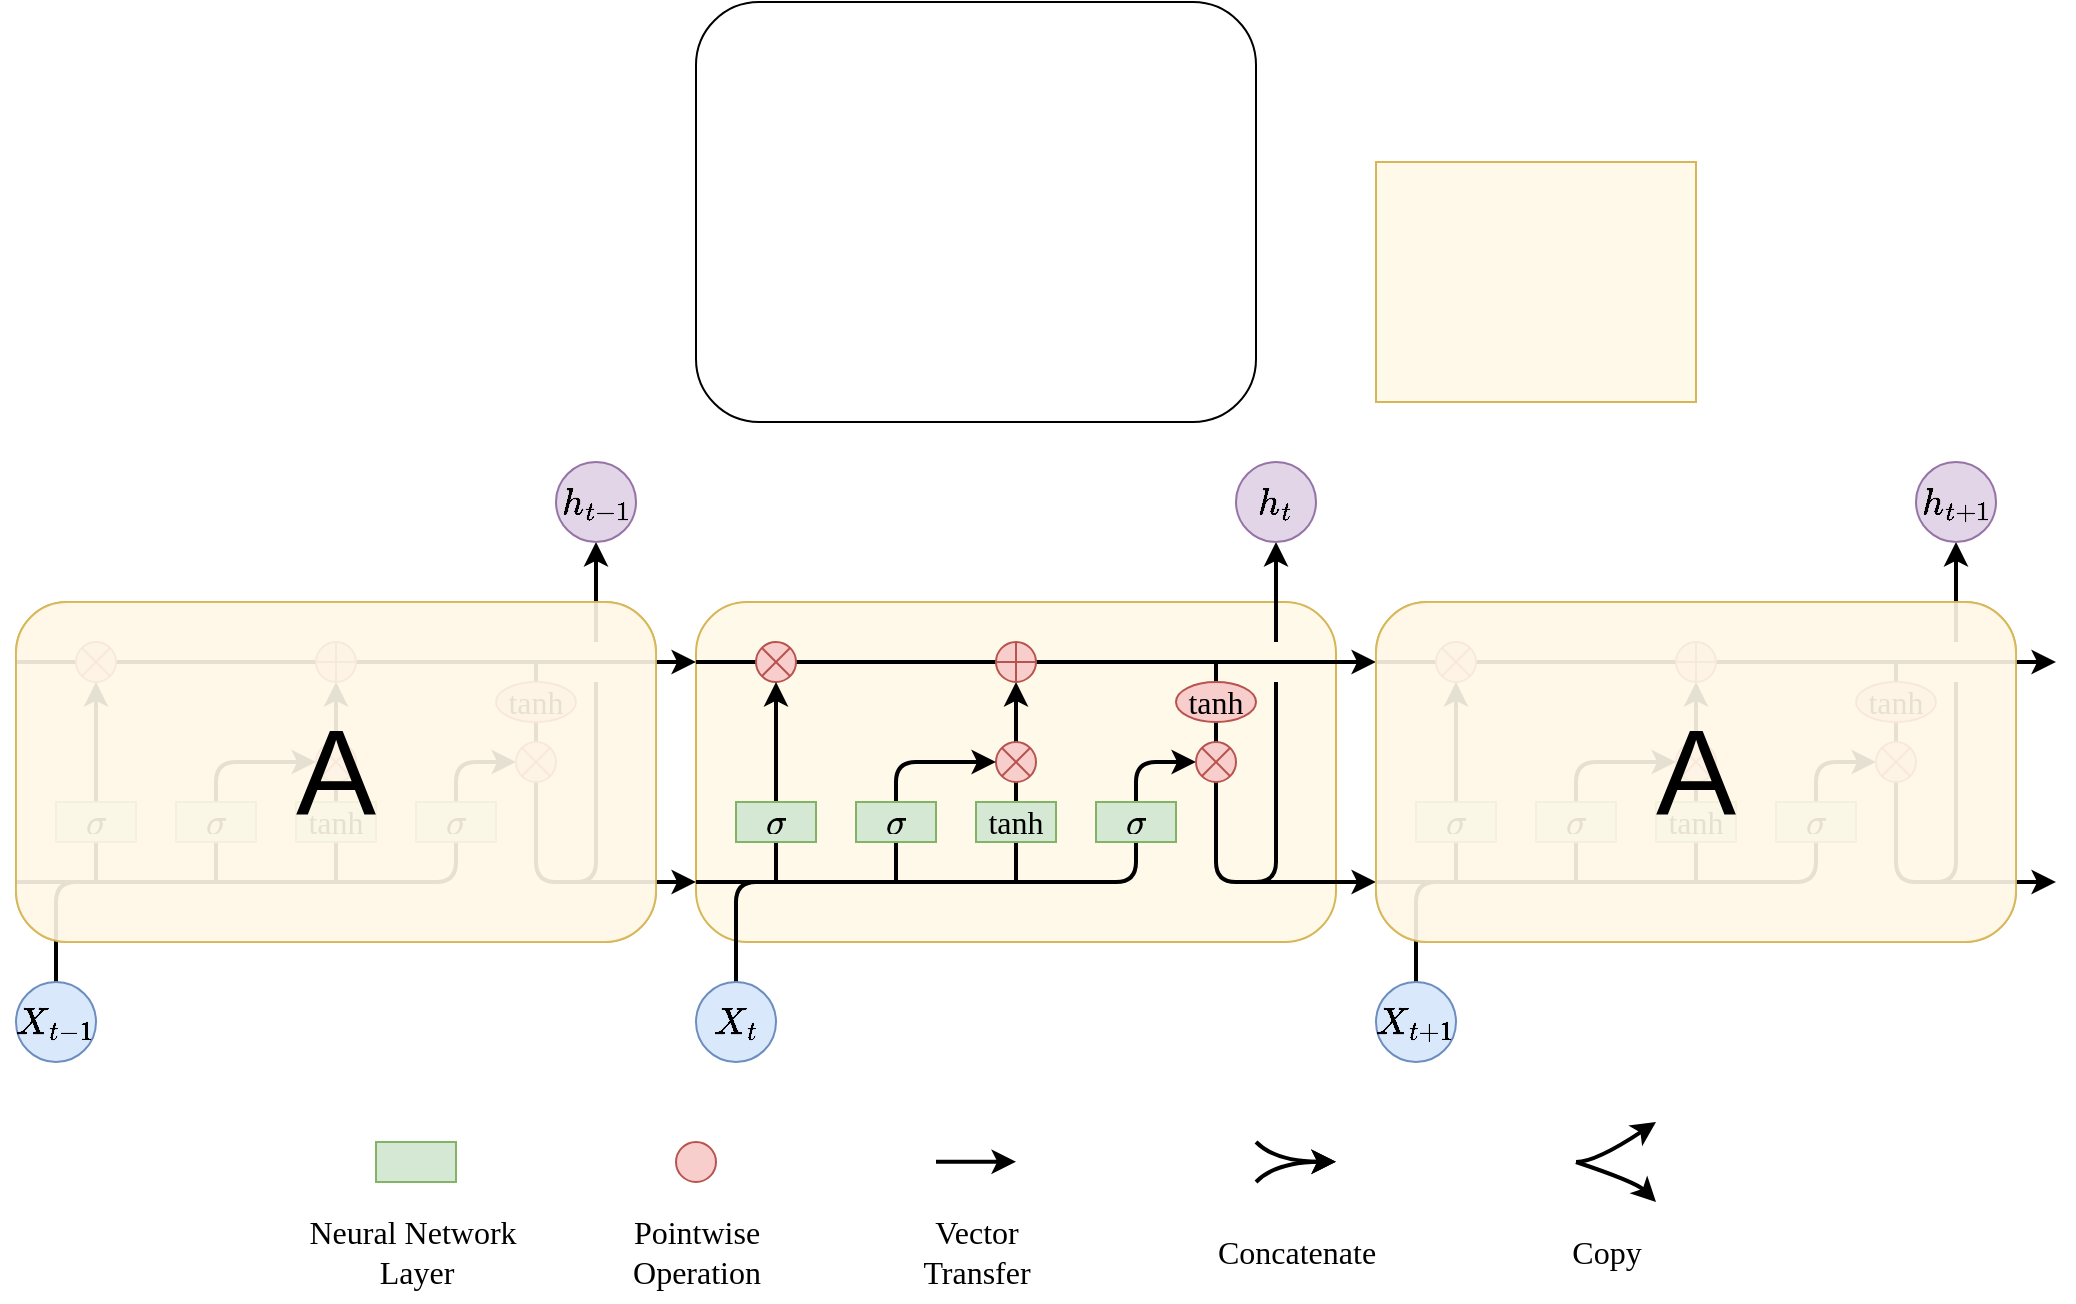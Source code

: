 <mxfile version="24.2.3" type="github">
  <diagram name="第 1 页" id="QMbdA5SYGmwlTq5hs8-E">
    <mxGraphModel dx="2463" dy="941" grid="1" gridSize="10" guides="1" tooltips="1" connect="1" arrows="1" fold="1" page="1" pageScale="1" pageWidth="827" pageHeight="1169" math="1" shadow="0">
      <root>
        <mxCell id="0" />
        <mxCell id="1" parent="0" />
        <mxCell id="X9QJsSfvr4_2fF3AOBGz-28" value="" style="rounded=1;whiteSpace=wrap;html=1;fillColor=#fff9e9;strokeColor=#d6b656;fontSize=16;" vertex="1" parent="1">
          <mxGeometry x="120" y="650" width="320" height="170" as="geometry" />
        </mxCell>
        <mxCell id="X9QJsSfvr4_2fF3AOBGz-12" value="" style="endArrow=classic;html=1;rounded=0;strokeWidth=2;fontSize=16;" edge="1" parent="1">
          <mxGeometry width="50" height="50" relative="1" as="geometry">
            <mxPoint x="280" y="790" as="sourcePoint" />
            <mxPoint x="280" y="690" as="targetPoint" />
          </mxGeometry>
        </mxCell>
        <mxCell id="X9QJsSfvr4_2fF3AOBGz-2" value="" style="endArrow=classic;html=1;rounded=0;strokeWidth=2;fontSize=16;" edge="1" parent="1">
          <mxGeometry width="50" height="50" relative="1" as="geometry">
            <mxPoint x="120" y="680" as="sourcePoint" />
            <mxPoint x="460" y="680" as="targetPoint" />
          </mxGeometry>
        </mxCell>
        <mxCell id="X9QJsSfvr4_2fF3AOBGz-1" value="" style="rounded=1;whiteSpace=wrap;html=1;" vertex="1" parent="1">
          <mxGeometry x="120" y="350" width="280" height="210" as="geometry" />
        </mxCell>
        <mxCell id="X9QJsSfvr4_2fF3AOBGz-4" value="" style="shape=sumEllipse;perimeter=ellipsePerimeter;whiteSpace=wrap;html=1;backgroundOutline=1;fillColor=#f8cecc;strokeColor=#b85450;fontSize=16;" vertex="1" parent="1">
          <mxGeometry x="150" y="670" width="20" height="20" as="geometry" />
        </mxCell>
        <mxCell id="X9QJsSfvr4_2fF3AOBGz-5" value="" style="shape=orEllipse;perimeter=ellipsePerimeter;whiteSpace=wrap;html=1;backgroundOutline=1;fillColor=#f8cecc;strokeColor=#b85450;fontSize=16;" vertex="1" parent="1">
          <mxGeometry x="270" y="670" width="20" height="20" as="geometry" />
        </mxCell>
        <mxCell id="X9QJsSfvr4_2fF3AOBGz-9" value="" style="endArrow=classic;html=1;rounded=1;strokeWidth=2;curved=0;entryX=0;entryY=0.5;entryDx=0;entryDy=0;fontSize=16;" edge="1" parent="1" target="X9QJsSfvr4_2fF3AOBGz-23">
          <mxGeometry width="50" height="50" relative="1" as="geometry">
            <mxPoint x="140" y="840" as="sourcePoint" />
            <mxPoint x="340" y="730" as="targetPoint" />
            <Array as="points">
              <mxPoint x="140" y="790" />
              <mxPoint x="340" y="790" />
              <mxPoint x="340" y="730" />
            </Array>
          </mxGeometry>
        </mxCell>
        <mxCell id="X9QJsSfvr4_2fF3AOBGz-10" value="" style="endArrow=classic;html=1;rounded=0;strokeWidth=2;fontSize=16;" edge="1" parent="1">
          <mxGeometry width="50" height="50" relative="1" as="geometry">
            <mxPoint x="160" y="790" as="sourcePoint" />
            <mxPoint x="160" y="690" as="targetPoint" />
          </mxGeometry>
        </mxCell>
        <mxCell id="X9QJsSfvr4_2fF3AOBGz-11" value="&lt;svg style=&quot;vertical-align: -0.025ex; font-size: 16px;&quot; xmlns:xlink=&quot;http://www.w3.org/1999/xlink&quot; viewBox=&quot;0 -431 571 442&quot; role=&quot;img&quot; height=&quot;1ex&quot; width=&quot;1.292ex&quot; xmlns=&quot;http://www.w3.org/2000/svg&quot;&gt;&lt;defs style=&quot;font-size: 16px;&quot;&gt;&lt;path style=&quot;font-size: 16px;&quot; d=&quot;M184 -11Q116 -11 74 34T31 147Q31 247 104 333T274 430Q275 431 414 431H552Q553 430 555 429T559 427T562 425T565 422T567 420T569 416T570 412T571 407T572 401Q572 357 507 357Q500 357 490 357T476 358H416L421 348Q439 310 439 263Q439 153 359 71T184 -11ZM361 278Q361 358 276 358Q152 358 115 184Q114 180 114 178Q106 141 106 117Q106 67 131 47T188 26Q242 26 287 73Q316 103 334 153T356 233T361 278Z&quot; id=&quot;MJX-1-TEX-I-1D70E&quot;&gt;&lt;/path&gt;&lt;/defs&gt;&lt;g style=&quot;font-size: 16px;&quot; transform=&quot;scale(1,-1)&quot; stroke-width=&quot;0&quot; fill=&quot;currentColor&quot; stroke=&quot;currentColor&quot;&gt;&lt;g style=&quot;font-size: 16px;&quot; data-mml-node=&quot;math&quot;&gt;&lt;g style=&quot;font-size: 16px;&quot; data-mml-node=&quot;mi&quot;&gt;&lt;use style=&quot;font-size: 16px;&quot; xlink:href=&quot;#MJX-1-TEX-I-1D70E&quot; data-c=&quot;1D70E&quot;&gt;&lt;/use&gt;&lt;/g&gt;&lt;/g&gt;&lt;/g&gt;&lt;/svg&gt;" style="rounded=0;whiteSpace=wrap;html=1;fillColor=#d5e8d4;strokeColor=#82b366;fontSize=16;" vertex="1" parent="1">
          <mxGeometry x="140" y="750" width="40" height="20" as="geometry" />
        </mxCell>
        <mxCell id="X9QJsSfvr4_2fF3AOBGz-14" value="&lt;font style=&quot;font-size: 16px;&quot; face=&quot;Times New Roman&quot;&gt;tanh&lt;/font&gt;" style="rounded=0;whiteSpace=wrap;html=1;fillColor=#d5e8d4;strokeColor=#82b366;fontSize=16;" vertex="1" parent="1">
          <mxGeometry x="260" y="750" width="40" height="20" as="geometry" />
        </mxCell>
        <mxCell id="X9QJsSfvr4_2fF3AOBGz-17" value="" style="shape=sumEllipse;perimeter=ellipsePerimeter;whiteSpace=wrap;html=1;backgroundOutline=1;fillColor=#f8cecc;strokeColor=#b85450;fontSize=16;" vertex="1" parent="1">
          <mxGeometry x="270" y="720" width="20" height="20" as="geometry" />
        </mxCell>
        <mxCell id="X9QJsSfvr4_2fF3AOBGz-19" value="" style="endArrow=classic;html=1;rounded=1;strokeWidth=2;entryX=0;entryY=0.5;entryDx=0;entryDy=0;curved=0;fontSize=16;" edge="1" parent="1" target="X9QJsSfvr4_2fF3AOBGz-17">
          <mxGeometry width="50" height="50" relative="1" as="geometry">
            <mxPoint x="220" y="790" as="sourcePoint" />
            <mxPoint x="220" y="690" as="targetPoint" />
            <Array as="points">
              <mxPoint x="220" y="730" />
            </Array>
          </mxGeometry>
        </mxCell>
        <mxCell id="X9QJsSfvr4_2fF3AOBGz-20" value="&lt;svg style=&quot;vertical-align: -0.025ex; font-size: 16px;&quot; xmlns:xlink=&quot;http://www.w3.org/1999/xlink&quot; viewBox=&quot;0 -431 571 442&quot; role=&quot;img&quot; height=&quot;1ex&quot; width=&quot;1.292ex&quot; xmlns=&quot;http://www.w3.org/2000/svg&quot;&gt;&lt;defs style=&quot;font-size: 16px;&quot;&gt;&lt;path style=&quot;font-size: 16px;&quot; d=&quot;M184 -11Q116 -11 74 34T31 147Q31 247 104 333T274 430Q275 431 414 431H552Q553 430 555 429T559 427T562 425T565 422T567 420T569 416T570 412T571 407T572 401Q572 357 507 357Q500 357 490 357T476 358H416L421 348Q439 310 439 263Q439 153 359 71T184 -11ZM361 278Q361 358 276 358Q152 358 115 184Q114 180 114 178Q106 141 106 117Q106 67 131 47T188 26Q242 26 287 73Q316 103 334 153T356 233T361 278Z&quot; id=&quot;MJX-1-TEX-I-1D70E&quot;&gt;&lt;/path&gt;&lt;/defs&gt;&lt;g style=&quot;font-size: 16px;&quot; transform=&quot;scale(1,-1)&quot; stroke-width=&quot;0&quot; fill=&quot;currentColor&quot; stroke=&quot;currentColor&quot;&gt;&lt;g style=&quot;font-size: 16px;&quot; data-mml-node=&quot;math&quot;&gt;&lt;g style=&quot;font-size: 16px;&quot; data-mml-node=&quot;mi&quot;&gt;&lt;use style=&quot;font-size: 16px;&quot; xlink:href=&quot;#MJX-1-TEX-I-1D70E&quot; data-c=&quot;1D70E&quot;&gt;&lt;/use&gt;&lt;/g&gt;&lt;/g&gt;&lt;/g&gt;&lt;/svg&gt;" style="rounded=0;whiteSpace=wrap;html=1;fillColor=#d5e8d4;strokeColor=#82b366;fontSize=16;" vertex="1" parent="1">
          <mxGeometry x="200" y="750" width="40" height="20" as="geometry" />
        </mxCell>
        <mxCell id="X9QJsSfvr4_2fF3AOBGz-21" value="" style="endArrow=classic;html=1;rounded=1;curved=0;strokeWidth=2;fontSize=16;" edge="1" parent="1">
          <mxGeometry width="50" height="50" relative="1" as="geometry">
            <mxPoint x="380" y="680" as="sourcePoint" />
            <mxPoint x="460" y="790" as="targetPoint" />
            <Array as="points">
              <mxPoint x="380" y="790" />
            </Array>
          </mxGeometry>
        </mxCell>
        <mxCell id="X9QJsSfvr4_2fF3AOBGz-22" value="&lt;font style=&quot;font-size: 16px;&quot; face=&quot;Times New Roman&quot;&gt;tanh&lt;/font&gt;" style="ellipse;whiteSpace=wrap;html=1;fillColor=#f8cecc;strokeColor=#b85450;fontSize=16;" vertex="1" parent="1">
          <mxGeometry x="360" y="690" width="40" height="20" as="geometry" />
        </mxCell>
        <mxCell id="X9QJsSfvr4_2fF3AOBGz-23" value="" style="shape=sumEllipse;perimeter=ellipsePerimeter;whiteSpace=wrap;html=1;backgroundOutline=1;fillColor=#f8cecc;strokeColor=#b85450;fontSize=16;" vertex="1" parent="1">
          <mxGeometry x="370" y="720" width="20" height="20" as="geometry" />
        </mxCell>
        <mxCell id="X9QJsSfvr4_2fF3AOBGz-24" value="&lt;svg style=&quot;vertical-align: -0.025ex; font-size: 16px;&quot; xmlns:xlink=&quot;http://www.w3.org/1999/xlink&quot; viewBox=&quot;0 -431 571 442&quot; role=&quot;img&quot; height=&quot;1ex&quot; width=&quot;1.292ex&quot; xmlns=&quot;http://www.w3.org/2000/svg&quot;&gt;&lt;defs style=&quot;font-size: 16px;&quot;&gt;&lt;path style=&quot;font-size: 16px;&quot; d=&quot;M184 -11Q116 -11 74 34T31 147Q31 247 104 333T274 430Q275 431 414 431H552Q553 430 555 429T559 427T562 425T565 422T567 420T569 416T570 412T571 407T572 401Q572 357 507 357Q500 357 490 357T476 358H416L421 348Q439 310 439 263Q439 153 359 71T184 -11ZM361 278Q361 358 276 358Q152 358 115 184Q114 180 114 178Q106 141 106 117Q106 67 131 47T188 26Q242 26 287 73Q316 103 334 153T356 233T361 278Z&quot; id=&quot;MJX-1-TEX-I-1D70E&quot;&gt;&lt;/path&gt;&lt;/defs&gt;&lt;g style=&quot;font-size: 16px;&quot; transform=&quot;scale(1,-1)&quot; stroke-width=&quot;0&quot; fill=&quot;currentColor&quot; stroke=&quot;currentColor&quot;&gt;&lt;g style=&quot;font-size: 16px;&quot; data-mml-node=&quot;math&quot;&gt;&lt;g style=&quot;font-size: 16px;&quot; data-mml-node=&quot;mi&quot;&gt;&lt;use style=&quot;font-size: 16px;&quot; xlink:href=&quot;#MJX-1-TEX-I-1D70E&quot; data-c=&quot;1D70E&quot;&gt;&lt;/use&gt;&lt;/g&gt;&lt;/g&gt;&lt;/g&gt;&lt;/svg&gt;" style="rounded=0;whiteSpace=wrap;html=1;fillColor=#d5e8d4;strokeColor=#82b366;fontSize=16;" vertex="1" parent="1">
          <mxGeometry x="320" y="750" width="40" height="20" as="geometry" />
        </mxCell>
        <mxCell id="X9QJsSfvr4_2fF3AOBGz-25" value="" style="endArrow=none;html=1;rounded=0;strokeWidth=2;fontSize=16;" edge="1" parent="1">
          <mxGeometry width="50" height="50" relative="1" as="geometry">
            <mxPoint x="120" y="790" as="sourcePoint" />
            <mxPoint x="160" y="790" as="targetPoint" />
          </mxGeometry>
        </mxCell>
        <mxCell id="X9QJsSfvr4_2fF3AOBGz-26" value="" style="endArrow=none;html=1;rounded=1;curved=0;strokeWidth=2;fontSize=16;" edge="1" parent="1">
          <mxGeometry width="50" height="50" relative="1" as="geometry">
            <mxPoint x="390" y="790" as="sourcePoint" />
            <mxPoint x="410" y="690" as="targetPoint" />
            <Array as="points">
              <mxPoint x="410" y="790" />
            </Array>
          </mxGeometry>
        </mxCell>
        <mxCell id="X9QJsSfvr4_2fF3AOBGz-27" value="" style="endArrow=classic;html=1;rounded=0;strokeWidth=2;fontSize=16;" edge="1" parent="1">
          <mxGeometry width="50" height="50" relative="1" as="geometry">
            <mxPoint x="410" y="670" as="sourcePoint" />
            <mxPoint x="410" y="620" as="targetPoint" />
          </mxGeometry>
        </mxCell>
        <mxCell id="X9QJsSfvr4_2fF3AOBGz-29" value="" style="rounded=0;whiteSpace=wrap;html=1;fillColor=#fff9e9;strokeColor=#d6b656;" vertex="1" parent="1">
          <mxGeometry x="460" y="430" width="160" height="120" as="geometry" />
        </mxCell>
        <mxCell id="X9QJsSfvr4_2fF3AOBGz-30" value="\( X_t \)" style="ellipse;whiteSpace=wrap;html=1;aspect=fixed;fillColor=#dae8fc;strokeColor=#6c8ebf;fontSize=16;" vertex="1" parent="1">
          <mxGeometry x="120" y="840" width="40" height="40" as="geometry" />
        </mxCell>
        <mxCell id="X9QJsSfvr4_2fF3AOBGz-31" value="\( h_t \)" style="ellipse;whiteSpace=wrap;html=1;aspect=fixed;fillColor=#e1d5e7;strokeColor=#9673a6;fontSize=16;" vertex="1" parent="1">
          <mxGeometry x="390" y="580" width="40" height="40" as="geometry" />
        </mxCell>
        <mxCell id="X9QJsSfvr4_2fF3AOBGz-32" value="" style="rounded=1;whiteSpace=wrap;html=1;fillColor=#fff9e9;strokeColor=#d6b656;fontSize=16;" vertex="1" parent="1">
          <mxGeometry x="460" y="650" width="320" height="170" as="geometry" />
        </mxCell>
        <mxCell id="X9QJsSfvr4_2fF3AOBGz-33" value="" style="endArrow=classic;html=1;rounded=0;strokeWidth=2;fontSize=16;" edge="1" parent="1">
          <mxGeometry width="50" height="50" relative="1" as="geometry">
            <mxPoint x="620" y="790" as="sourcePoint" />
            <mxPoint x="620" y="690" as="targetPoint" />
          </mxGeometry>
        </mxCell>
        <mxCell id="X9QJsSfvr4_2fF3AOBGz-34" value="" style="endArrow=classic;html=1;rounded=0;strokeWidth=2;fontSize=16;" edge="1" parent="1">
          <mxGeometry width="50" height="50" relative="1" as="geometry">
            <mxPoint x="460" y="680" as="sourcePoint" />
            <mxPoint x="800" y="680" as="targetPoint" />
          </mxGeometry>
        </mxCell>
        <mxCell id="X9QJsSfvr4_2fF3AOBGz-35" value="" style="shape=sumEllipse;perimeter=ellipsePerimeter;whiteSpace=wrap;html=1;backgroundOutline=1;fillColor=#f8cecc;strokeColor=#b85450;fontSize=16;" vertex="1" parent="1">
          <mxGeometry x="490" y="670" width="20" height="20" as="geometry" />
        </mxCell>
        <mxCell id="X9QJsSfvr4_2fF3AOBGz-36" value="" style="shape=orEllipse;perimeter=ellipsePerimeter;whiteSpace=wrap;html=1;backgroundOutline=1;fillColor=#f8cecc;strokeColor=#b85450;fontSize=16;" vertex="1" parent="1">
          <mxGeometry x="610" y="670" width="20" height="20" as="geometry" />
        </mxCell>
        <mxCell id="X9QJsSfvr4_2fF3AOBGz-37" value="" style="endArrow=classic;html=1;rounded=1;strokeWidth=2;curved=0;entryX=0;entryY=0.5;entryDx=0;entryDy=0;fontSize=16;" edge="1" parent="1" target="X9QJsSfvr4_2fF3AOBGz-46">
          <mxGeometry width="50" height="50" relative="1" as="geometry">
            <mxPoint x="480" y="840" as="sourcePoint" />
            <mxPoint x="680" y="730" as="targetPoint" />
            <Array as="points">
              <mxPoint x="480" y="790" />
              <mxPoint x="680" y="790" />
              <mxPoint x="680" y="730" />
            </Array>
          </mxGeometry>
        </mxCell>
        <mxCell id="X9QJsSfvr4_2fF3AOBGz-38" value="" style="endArrow=classic;html=1;rounded=0;strokeWidth=2;fontSize=16;" edge="1" parent="1">
          <mxGeometry width="50" height="50" relative="1" as="geometry">
            <mxPoint x="500" y="790" as="sourcePoint" />
            <mxPoint x="500" y="690" as="targetPoint" />
          </mxGeometry>
        </mxCell>
        <mxCell id="X9QJsSfvr4_2fF3AOBGz-39" value="&lt;svg style=&quot;vertical-align: -0.025ex; font-size: 16px;&quot; xmlns:xlink=&quot;http://www.w3.org/1999/xlink&quot; viewBox=&quot;0 -431 571 442&quot; role=&quot;img&quot; height=&quot;1ex&quot; width=&quot;1.292ex&quot; xmlns=&quot;http://www.w3.org/2000/svg&quot;&gt;&lt;defs style=&quot;font-size: 16px;&quot;&gt;&lt;path style=&quot;font-size: 16px;&quot; d=&quot;M184 -11Q116 -11 74 34T31 147Q31 247 104 333T274 430Q275 431 414 431H552Q553 430 555 429T559 427T562 425T565 422T567 420T569 416T570 412T571 407T572 401Q572 357 507 357Q500 357 490 357T476 358H416L421 348Q439 310 439 263Q439 153 359 71T184 -11ZM361 278Q361 358 276 358Q152 358 115 184Q114 180 114 178Q106 141 106 117Q106 67 131 47T188 26Q242 26 287 73Q316 103 334 153T356 233T361 278Z&quot; id=&quot;MJX-1-TEX-I-1D70E&quot;&gt;&lt;/path&gt;&lt;/defs&gt;&lt;g style=&quot;font-size: 16px;&quot; transform=&quot;scale(1,-1)&quot; stroke-width=&quot;0&quot; fill=&quot;currentColor&quot; stroke=&quot;currentColor&quot;&gt;&lt;g style=&quot;font-size: 16px;&quot; data-mml-node=&quot;math&quot;&gt;&lt;g style=&quot;font-size: 16px;&quot; data-mml-node=&quot;mi&quot;&gt;&lt;use style=&quot;font-size: 16px;&quot; xlink:href=&quot;#MJX-1-TEX-I-1D70E&quot; data-c=&quot;1D70E&quot;&gt;&lt;/use&gt;&lt;/g&gt;&lt;/g&gt;&lt;/g&gt;&lt;/svg&gt;" style="rounded=0;whiteSpace=wrap;html=1;fillColor=#d5e8d4;strokeColor=#82b366;fontSize=16;" vertex="1" parent="1">
          <mxGeometry x="480" y="750" width="40" height="20" as="geometry" />
        </mxCell>
        <mxCell id="X9QJsSfvr4_2fF3AOBGz-40" value="&lt;font style=&quot;font-size: 16px;&quot; face=&quot;Times New Roman&quot;&gt;tanh&lt;/font&gt;" style="rounded=0;whiteSpace=wrap;html=1;fillColor=#d5e8d4;strokeColor=#82b366;fontSize=16;" vertex="1" parent="1">
          <mxGeometry x="600" y="750" width="40" height="20" as="geometry" />
        </mxCell>
        <mxCell id="X9QJsSfvr4_2fF3AOBGz-41" value="" style="shape=sumEllipse;perimeter=ellipsePerimeter;whiteSpace=wrap;html=1;backgroundOutline=1;fillColor=#f8cecc;strokeColor=#b85450;fontSize=16;" vertex="1" parent="1">
          <mxGeometry x="610" y="720" width="20" height="20" as="geometry" />
        </mxCell>
        <mxCell id="X9QJsSfvr4_2fF3AOBGz-42" value="" style="endArrow=classic;html=1;rounded=1;strokeWidth=2;entryX=0;entryY=0.5;entryDx=0;entryDy=0;curved=0;fontSize=16;" edge="1" parent="1" target="X9QJsSfvr4_2fF3AOBGz-41">
          <mxGeometry width="50" height="50" relative="1" as="geometry">
            <mxPoint x="560" y="790" as="sourcePoint" />
            <mxPoint x="560" y="690" as="targetPoint" />
            <Array as="points">
              <mxPoint x="560" y="730" />
            </Array>
          </mxGeometry>
        </mxCell>
        <mxCell id="X9QJsSfvr4_2fF3AOBGz-43" value="&lt;svg style=&quot;vertical-align: -0.025ex; font-size: 16px;&quot; xmlns:xlink=&quot;http://www.w3.org/1999/xlink&quot; viewBox=&quot;0 -431 571 442&quot; role=&quot;img&quot; height=&quot;1ex&quot; width=&quot;1.292ex&quot; xmlns=&quot;http://www.w3.org/2000/svg&quot;&gt;&lt;defs style=&quot;font-size: 16px;&quot;&gt;&lt;path style=&quot;font-size: 16px;&quot; d=&quot;M184 -11Q116 -11 74 34T31 147Q31 247 104 333T274 430Q275 431 414 431H552Q553 430 555 429T559 427T562 425T565 422T567 420T569 416T570 412T571 407T572 401Q572 357 507 357Q500 357 490 357T476 358H416L421 348Q439 310 439 263Q439 153 359 71T184 -11ZM361 278Q361 358 276 358Q152 358 115 184Q114 180 114 178Q106 141 106 117Q106 67 131 47T188 26Q242 26 287 73Q316 103 334 153T356 233T361 278Z&quot; id=&quot;MJX-1-TEX-I-1D70E&quot;&gt;&lt;/path&gt;&lt;/defs&gt;&lt;g style=&quot;font-size: 16px;&quot; transform=&quot;scale(1,-1)&quot; stroke-width=&quot;0&quot; fill=&quot;currentColor&quot; stroke=&quot;currentColor&quot;&gt;&lt;g style=&quot;font-size: 16px;&quot; data-mml-node=&quot;math&quot;&gt;&lt;g style=&quot;font-size: 16px;&quot; data-mml-node=&quot;mi&quot;&gt;&lt;use style=&quot;font-size: 16px;&quot; xlink:href=&quot;#MJX-1-TEX-I-1D70E&quot; data-c=&quot;1D70E&quot;&gt;&lt;/use&gt;&lt;/g&gt;&lt;/g&gt;&lt;/g&gt;&lt;/svg&gt;" style="rounded=0;whiteSpace=wrap;html=1;fillColor=#d5e8d4;strokeColor=#82b366;fontSize=16;" vertex="1" parent="1">
          <mxGeometry x="540" y="750" width="40" height="20" as="geometry" />
        </mxCell>
        <mxCell id="X9QJsSfvr4_2fF3AOBGz-44" value="" style="endArrow=classic;html=1;rounded=1;curved=0;strokeWidth=2;fontSize=16;" edge="1" parent="1">
          <mxGeometry width="50" height="50" relative="1" as="geometry">
            <mxPoint x="720" y="680" as="sourcePoint" />
            <mxPoint x="800" y="790" as="targetPoint" />
            <Array as="points">
              <mxPoint x="720" y="790" />
            </Array>
          </mxGeometry>
        </mxCell>
        <mxCell id="X9QJsSfvr4_2fF3AOBGz-45" value="&lt;font style=&quot;font-size: 16px;&quot; face=&quot;Times New Roman&quot;&gt;tanh&lt;/font&gt;" style="ellipse;whiteSpace=wrap;html=1;fillColor=#f8cecc;strokeColor=#b85450;fontSize=16;" vertex="1" parent="1">
          <mxGeometry x="700" y="690" width="40" height="20" as="geometry" />
        </mxCell>
        <mxCell id="X9QJsSfvr4_2fF3AOBGz-46" value="" style="shape=sumEllipse;perimeter=ellipsePerimeter;whiteSpace=wrap;html=1;backgroundOutline=1;fillColor=#f8cecc;strokeColor=#b85450;fontSize=16;" vertex="1" parent="1">
          <mxGeometry x="710" y="720" width="20" height="20" as="geometry" />
        </mxCell>
        <mxCell id="X9QJsSfvr4_2fF3AOBGz-47" value="&lt;svg style=&quot;vertical-align: -0.025ex; font-size: 16px;&quot; xmlns:xlink=&quot;http://www.w3.org/1999/xlink&quot; viewBox=&quot;0 -431 571 442&quot; role=&quot;img&quot; height=&quot;1ex&quot; width=&quot;1.292ex&quot; xmlns=&quot;http://www.w3.org/2000/svg&quot;&gt;&lt;defs style=&quot;font-size: 16px;&quot;&gt;&lt;path style=&quot;font-size: 16px;&quot; d=&quot;M184 -11Q116 -11 74 34T31 147Q31 247 104 333T274 430Q275 431 414 431H552Q553 430 555 429T559 427T562 425T565 422T567 420T569 416T570 412T571 407T572 401Q572 357 507 357Q500 357 490 357T476 358H416L421 348Q439 310 439 263Q439 153 359 71T184 -11ZM361 278Q361 358 276 358Q152 358 115 184Q114 180 114 178Q106 141 106 117Q106 67 131 47T188 26Q242 26 287 73Q316 103 334 153T356 233T361 278Z&quot; id=&quot;MJX-1-TEX-I-1D70E&quot;&gt;&lt;/path&gt;&lt;/defs&gt;&lt;g style=&quot;font-size: 16px;&quot; transform=&quot;scale(1,-1)&quot; stroke-width=&quot;0&quot; fill=&quot;currentColor&quot; stroke=&quot;currentColor&quot;&gt;&lt;g style=&quot;font-size: 16px;&quot; data-mml-node=&quot;math&quot;&gt;&lt;g style=&quot;font-size: 16px;&quot; data-mml-node=&quot;mi&quot;&gt;&lt;use style=&quot;font-size: 16px;&quot; xlink:href=&quot;#MJX-1-TEX-I-1D70E&quot; data-c=&quot;1D70E&quot;&gt;&lt;/use&gt;&lt;/g&gt;&lt;/g&gt;&lt;/g&gt;&lt;/svg&gt;" style="rounded=0;whiteSpace=wrap;html=1;fillColor=#d5e8d4;strokeColor=#82b366;fontSize=16;" vertex="1" parent="1">
          <mxGeometry x="660" y="750" width="40" height="20" as="geometry" />
        </mxCell>
        <mxCell id="X9QJsSfvr4_2fF3AOBGz-48" value="" style="endArrow=none;html=1;rounded=0;strokeWidth=2;fontSize=16;" edge="1" parent="1">
          <mxGeometry width="50" height="50" relative="1" as="geometry">
            <mxPoint x="460" y="790" as="sourcePoint" />
            <mxPoint x="500" y="790" as="targetPoint" />
          </mxGeometry>
        </mxCell>
        <mxCell id="X9QJsSfvr4_2fF3AOBGz-49" value="" style="endArrow=none;html=1;rounded=1;curved=0;strokeWidth=2;fontSize=16;" edge="1" parent="1">
          <mxGeometry width="50" height="50" relative="1" as="geometry">
            <mxPoint x="730" y="790" as="sourcePoint" />
            <mxPoint x="750" y="690" as="targetPoint" />
            <Array as="points">
              <mxPoint x="750" y="790" />
            </Array>
          </mxGeometry>
        </mxCell>
        <mxCell id="X9QJsSfvr4_2fF3AOBGz-50" value="" style="endArrow=classic;html=1;rounded=0;strokeWidth=2;fontSize=16;" edge="1" parent="1">
          <mxGeometry width="50" height="50" relative="1" as="geometry">
            <mxPoint x="750" y="670" as="sourcePoint" />
            <mxPoint x="750" y="620" as="targetPoint" />
          </mxGeometry>
        </mxCell>
        <mxCell id="X9QJsSfvr4_2fF3AOBGz-51" value="\( X_{t+1} \)" style="ellipse;whiteSpace=wrap;html=1;aspect=fixed;fillColor=#dae8fc;strokeColor=#6c8ebf;fontSize=16;" vertex="1" parent="1">
          <mxGeometry x="460" y="840" width="40" height="40" as="geometry" />
        </mxCell>
        <mxCell id="X9QJsSfvr4_2fF3AOBGz-52" value="\( h_{t+1} \)" style="ellipse;whiteSpace=wrap;html=1;aspect=fixed;fillColor=#e1d5e7;strokeColor=#9673a6;fontSize=16;" vertex="1" parent="1">
          <mxGeometry x="730" y="580" width="40" height="40" as="geometry" />
        </mxCell>
        <mxCell id="X9QJsSfvr4_2fF3AOBGz-53" value="&lt;font style=&quot;font-size: 60px;&quot;&gt;A&lt;/font&gt;" style="rounded=1;whiteSpace=wrap;html=1;fillColor=#fff9e9;strokeColor=#d6b656;opacity=90;fontSize=60;" vertex="1" parent="1">
          <mxGeometry x="460" y="650" width="320" height="170" as="geometry" />
        </mxCell>
        <mxCell id="X9QJsSfvr4_2fF3AOBGz-54" value="" style="rounded=1;whiteSpace=wrap;html=1;fillColor=#fff9e9;strokeColor=#d6b656;fontSize=16;" vertex="1" parent="1">
          <mxGeometry x="-220" y="650" width="320" height="170" as="geometry" />
        </mxCell>
        <mxCell id="X9QJsSfvr4_2fF3AOBGz-55" value="" style="endArrow=classic;html=1;rounded=0;strokeWidth=2;fontSize=16;" edge="1" parent="1">
          <mxGeometry width="50" height="50" relative="1" as="geometry">
            <mxPoint x="-60" y="790" as="sourcePoint" />
            <mxPoint x="-60" y="690" as="targetPoint" />
          </mxGeometry>
        </mxCell>
        <mxCell id="X9QJsSfvr4_2fF3AOBGz-56" value="" style="endArrow=classic;html=1;rounded=0;strokeWidth=2;fontSize=16;" edge="1" parent="1">
          <mxGeometry width="50" height="50" relative="1" as="geometry">
            <mxPoint x="-220" y="680" as="sourcePoint" />
            <mxPoint x="120" y="680" as="targetPoint" />
          </mxGeometry>
        </mxCell>
        <mxCell id="X9QJsSfvr4_2fF3AOBGz-57" value="" style="shape=sumEllipse;perimeter=ellipsePerimeter;whiteSpace=wrap;html=1;backgroundOutline=1;fillColor=#f8cecc;strokeColor=#b85450;fontSize=16;" vertex="1" parent="1">
          <mxGeometry x="-190" y="670" width="20" height="20" as="geometry" />
        </mxCell>
        <mxCell id="X9QJsSfvr4_2fF3AOBGz-58" value="" style="shape=orEllipse;perimeter=ellipsePerimeter;whiteSpace=wrap;html=1;backgroundOutline=1;fillColor=#f8cecc;strokeColor=#b85450;fontSize=16;" vertex="1" parent="1">
          <mxGeometry x="-70" y="670" width="20" height="20" as="geometry" />
        </mxCell>
        <mxCell id="X9QJsSfvr4_2fF3AOBGz-59" value="" style="endArrow=classic;html=1;rounded=1;strokeWidth=2;curved=0;entryX=0;entryY=0.5;entryDx=0;entryDy=0;fontSize=16;" edge="1" parent="1" target="X9QJsSfvr4_2fF3AOBGz-68">
          <mxGeometry width="50" height="50" relative="1" as="geometry">
            <mxPoint x="-200" y="840" as="sourcePoint" />
            <mxPoint y="730" as="targetPoint" />
            <Array as="points">
              <mxPoint x="-200" y="790" />
              <mxPoint y="790" />
              <mxPoint y="730" />
            </Array>
          </mxGeometry>
        </mxCell>
        <mxCell id="X9QJsSfvr4_2fF3AOBGz-60" value="" style="endArrow=classic;html=1;rounded=0;strokeWidth=2;fontSize=16;" edge="1" parent="1">
          <mxGeometry width="50" height="50" relative="1" as="geometry">
            <mxPoint x="-180" y="790" as="sourcePoint" />
            <mxPoint x="-180" y="690" as="targetPoint" />
          </mxGeometry>
        </mxCell>
        <mxCell id="X9QJsSfvr4_2fF3AOBGz-61" value="&lt;svg style=&quot;vertical-align: -0.025ex; font-size: 16px;&quot; xmlns:xlink=&quot;http://www.w3.org/1999/xlink&quot; viewBox=&quot;0 -431 571 442&quot; role=&quot;img&quot; height=&quot;1ex&quot; width=&quot;1.292ex&quot; xmlns=&quot;http://www.w3.org/2000/svg&quot;&gt;&lt;defs style=&quot;font-size: 16px;&quot;&gt;&lt;path style=&quot;font-size: 16px;&quot; d=&quot;M184 -11Q116 -11 74 34T31 147Q31 247 104 333T274 430Q275 431 414 431H552Q553 430 555 429T559 427T562 425T565 422T567 420T569 416T570 412T571 407T572 401Q572 357 507 357Q500 357 490 357T476 358H416L421 348Q439 310 439 263Q439 153 359 71T184 -11ZM361 278Q361 358 276 358Q152 358 115 184Q114 180 114 178Q106 141 106 117Q106 67 131 47T188 26Q242 26 287 73Q316 103 334 153T356 233T361 278Z&quot; id=&quot;MJX-1-TEX-I-1D70E&quot;&gt;&lt;/path&gt;&lt;/defs&gt;&lt;g style=&quot;font-size: 16px;&quot; transform=&quot;scale(1,-1)&quot; stroke-width=&quot;0&quot; fill=&quot;currentColor&quot; stroke=&quot;currentColor&quot;&gt;&lt;g style=&quot;font-size: 16px;&quot; data-mml-node=&quot;math&quot;&gt;&lt;g style=&quot;font-size: 16px;&quot; data-mml-node=&quot;mi&quot;&gt;&lt;use style=&quot;font-size: 16px;&quot; xlink:href=&quot;#MJX-1-TEX-I-1D70E&quot; data-c=&quot;1D70E&quot;&gt;&lt;/use&gt;&lt;/g&gt;&lt;/g&gt;&lt;/g&gt;&lt;/svg&gt;" style="rounded=0;whiteSpace=wrap;html=1;fillColor=#d5e8d4;strokeColor=#82b366;fontSize=16;" vertex="1" parent="1">
          <mxGeometry x="-200" y="750" width="40" height="20" as="geometry" />
        </mxCell>
        <mxCell id="X9QJsSfvr4_2fF3AOBGz-62" value="&lt;font style=&quot;font-size: 16px;&quot; face=&quot;Times New Roman&quot;&gt;tanh&lt;/font&gt;" style="rounded=0;whiteSpace=wrap;html=1;fillColor=#d5e8d4;strokeColor=#82b366;fontSize=16;" vertex="1" parent="1">
          <mxGeometry x="-80" y="750" width="40" height="20" as="geometry" />
        </mxCell>
        <mxCell id="X9QJsSfvr4_2fF3AOBGz-63" value="" style="shape=sumEllipse;perimeter=ellipsePerimeter;whiteSpace=wrap;html=1;backgroundOutline=1;fillColor=#f8cecc;strokeColor=#b85450;fontSize=16;" vertex="1" parent="1">
          <mxGeometry x="-70" y="720" width="20" height="20" as="geometry" />
        </mxCell>
        <mxCell id="X9QJsSfvr4_2fF3AOBGz-64" value="" style="endArrow=classic;html=1;rounded=1;strokeWidth=2;entryX=0;entryY=0.5;entryDx=0;entryDy=0;curved=0;fontSize=16;" edge="1" parent="1" target="X9QJsSfvr4_2fF3AOBGz-63">
          <mxGeometry width="50" height="50" relative="1" as="geometry">
            <mxPoint x="-120" y="790" as="sourcePoint" />
            <mxPoint x="-120" y="690" as="targetPoint" />
            <Array as="points">
              <mxPoint x="-120" y="730" />
            </Array>
          </mxGeometry>
        </mxCell>
        <mxCell id="X9QJsSfvr4_2fF3AOBGz-65" value="&lt;svg style=&quot;vertical-align: -0.025ex; font-size: 16px;&quot; xmlns:xlink=&quot;http://www.w3.org/1999/xlink&quot; viewBox=&quot;0 -431 571 442&quot; role=&quot;img&quot; height=&quot;1ex&quot; width=&quot;1.292ex&quot; xmlns=&quot;http://www.w3.org/2000/svg&quot;&gt;&lt;defs style=&quot;font-size: 16px;&quot;&gt;&lt;path style=&quot;font-size: 16px;&quot; d=&quot;M184 -11Q116 -11 74 34T31 147Q31 247 104 333T274 430Q275 431 414 431H552Q553 430 555 429T559 427T562 425T565 422T567 420T569 416T570 412T571 407T572 401Q572 357 507 357Q500 357 490 357T476 358H416L421 348Q439 310 439 263Q439 153 359 71T184 -11ZM361 278Q361 358 276 358Q152 358 115 184Q114 180 114 178Q106 141 106 117Q106 67 131 47T188 26Q242 26 287 73Q316 103 334 153T356 233T361 278Z&quot; id=&quot;MJX-1-TEX-I-1D70E&quot;&gt;&lt;/path&gt;&lt;/defs&gt;&lt;g style=&quot;font-size: 16px;&quot; transform=&quot;scale(1,-1)&quot; stroke-width=&quot;0&quot; fill=&quot;currentColor&quot; stroke=&quot;currentColor&quot;&gt;&lt;g style=&quot;font-size: 16px;&quot; data-mml-node=&quot;math&quot;&gt;&lt;g style=&quot;font-size: 16px;&quot; data-mml-node=&quot;mi&quot;&gt;&lt;use style=&quot;font-size: 16px;&quot; xlink:href=&quot;#MJX-1-TEX-I-1D70E&quot; data-c=&quot;1D70E&quot;&gt;&lt;/use&gt;&lt;/g&gt;&lt;/g&gt;&lt;/g&gt;&lt;/svg&gt;" style="rounded=0;whiteSpace=wrap;html=1;fillColor=#d5e8d4;strokeColor=#82b366;fontSize=16;" vertex="1" parent="1">
          <mxGeometry x="-140" y="750" width="40" height="20" as="geometry" />
        </mxCell>
        <mxCell id="X9QJsSfvr4_2fF3AOBGz-66" value="" style="endArrow=classic;html=1;rounded=1;curved=0;strokeWidth=2;fontSize=16;" edge="1" parent="1">
          <mxGeometry width="50" height="50" relative="1" as="geometry">
            <mxPoint x="40" y="680" as="sourcePoint" />
            <mxPoint x="120" y="790" as="targetPoint" />
            <Array as="points">
              <mxPoint x="40" y="790" />
            </Array>
          </mxGeometry>
        </mxCell>
        <mxCell id="X9QJsSfvr4_2fF3AOBGz-67" value="&lt;font style=&quot;font-size: 16px;&quot; face=&quot;Times New Roman&quot;&gt;tanh&lt;/font&gt;" style="ellipse;whiteSpace=wrap;html=1;fillColor=#f8cecc;strokeColor=#b85450;fontSize=16;" vertex="1" parent="1">
          <mxGeometry x="20" y="690" width="40" height="20" as="geometry" />
        </mxCell>
        <mxCell id="X9QJsSfvr4_2fF3AOBGz-68" value="" style="shape=sumEllipse;perimeter=ellipsePerimeter;whiteSpace=wrap;html=1;backgroundOutline=1;fillColor=#f8cecc;strokeColor=#b85450;fontSize=16;" vertex="1" parent="1">
          <mxGeometry x="30" y="720" width="20" height="20" as="geometry" />
        </mxCell>
        <mxCell id="X9QJsSfvr4_2fF3AOBGz-69" value="&lt;svg style=&quot;vertical-align: -0.025ex; font-size: 16px;&quot; xmlns:xlink=&quot;http://www.w3.org/1999/xlink&quot; viewBox=&quot;0 -431 571 442&quot; role=&quot;img&quot; height=&quot;1ex&quot; width=&quot;1.292ex&quot; xmlns=&quot;http://www.w3.org/2000/svg&quot;&gt;&lt;defs style=&quot;font-size: 16px;&quot;&gt;&lt;path style=&quot;font-size: 16px;&quot; d=&quot;M184 -11Q116 -11 74 34T31 147Q31 247 104 333T274 430Q275 431 414 431H552Q553 430 555 429T559 427T562 425T565 422T567 420T569 416T570 412T571 407T572 401Q572 357 507 357Q500 357 490 357T476 358H416L421 348Q439 310 439 263Q439 153 359 71T184 -11ZM361 278Q361 358 276 358Q152 358 115 184Q114 180 114 178Q106 141 106 117Q106 67 131 47T188 26Q242 26 287 73Q316 103 334 153T356 233T361 278Z&quot; id=&quot;MJX-1-TEX-I-1D70E&quot;&gt;&lt;/path&gt;&lt;/defs&gt;&lt;g style=&quot;font-size: 16px;&quot; transform=&quot;scale(1,-1)&quot; stroke-width=&quot;0&quot; fill=&quot;currentColor&quot; stroke=&quot;currentColor&quot;&gt;&lt;g style=&quot;font-size: 16px;&quot; data-mml-node=&quot;math&quot;&gt;&lt;g style=&quot;font-size: 16px;&quot; data-mml-node=&quot;mi&quot;&gt;&lt;use style=&quot;font-size: 16px;&quot; xlink:href=&quot;#MJX-1-TEX-I-1D70E&quot; data-c=&quot;1D70E&quot;&gt;&lt;/use&gt;&lt;/g&gt;&lt;/g&gt;&lt;/g&gt;&lt;/svg&gt;" style="rounded=0;whiteSpace=wrap;html=1;fillColor=#d5e8d4;strokeColor=#82b366;fontSize=16;" vertex="1" parent="1">
          <mxGeometry x="-20" y="750" width="40" height="20" as="geometry" />
        </mxCell>
        <mxCell id="X9QJsSfvr4_2fF3AOBGz-70" value="" style="endArrow=none;html=1;rounded=0;strokeWidth=2;fontSize=16;" edge="1" parent="1">
          <mxGeometry width="50" height="50" relative="1" as="geometry">
            <mxPoint x="-220" y="790" as="sourcePoint" />
            <mxPoint x="-180" y="790" as="targetPoint" />
          </mxGeometry>
        </mxCell>
        <mxCell id="X9QJsSfvr4_2fF3AOBGz-71" value="" style="endArrow=none;html=1;rounded=1;curved=0;strokeWidth=2;fontSize=16;" edge="1" parent="1">
          <mxGeometry width="50" height="50" relative="1" as="geometry">
            <mxPoint x="50" y="790" as="sourcePoint" />
            <mxPoint x="70" y="690" as="targetPoint" />
            <Array as="points">
              <mxPoint x="70" y="790" />
            </Array>
          </mxGeometry>
        </mxCell>
        <mxCell id="X9QJsSfvr4_2fF3AOBGz-72" value="" style="endArrow=classic;html=1;rounded=0;strokeWidth=2;fontSize=16;" edge="1" parent="1">
          <mxGeometry width="50" height="50" relative="1" as="geometry">
            <mxPoint x="70" y="670" as="sourcePoint" />
            <mxPoint x="70" y="620" as="targetPoint" />
          </mxGeometry>
        </mxCell>
        <mxCell id="X9QJsSfvr4_2fF3AOBGz-73" value="\( X_{t-1} \)" style="ellipse;whiteSpace=wrap;html=1;aspect=fixed;fillColor=#dae8fc;strokeColor=#6c8ebf;fontSize=16;" vertex="1" parent="1">
          <mxGeometry x="-220" y="840" width="40" height="40" as="geometry" />
        </mxCell>
        <mxCell id="X9QJsSfvr4_2fF3AOBGz-74" value="\( h_{t-1} \)" style="ellipse;whiteSpace=wrap;html=1;aspect=fixed;fillColor=#e1d5e7;strokeColor=#9673a6;fontSize=16;" vertex="1" parent="1">
          <mxGeometry x="50" y="580" width="40" height="40" as="geometry" />
        </mxCell>
        <mxCell id="X9QJsSfvr4_2fF3AOBGz-75" value="&lt;font style=&quot;font-size: 60px;&quot;&gt;A&lt;/font&gt;" style="rounded=1;whiteSpace=wrap;html=1;fillColor=#fff9e9;strokeColor=#d6b656;opacity=90;fontSize=60;" vertex="1" parent="1">
          <mxGeometry x="-220" y="650" width="320" height="170" as="geometry" />
        </mxCell>
        <mxCell id="X9QJsSfvr4_2fF3AOBGz-77" value="" style="rounded=0;whiteSpace=wrap;html=1;fillColor=#d5e8d4;strokeColor=#82b366;fontSize=16;" vertex="1" parent="1">
          <mxGeometry x="-40" y="920" width="40" height="20" as="geometry" />
        </mxCell>
        <mxCell id="X9QJsSfvr4_2fF3AOBGz-78" value="Neural Network&amp;nbsp;&lt;div style=&quot;font-size: 16px;&quot;&gt;Layer&lt;/div&gt;" style="text;html=1;align=center;verticalAlign=middle;resizable=0;points=[];autosize=1;strokeColor=none;fillColor=none;fontFamily=Times New Roman;fontSize=16;" vertex="1" parent="1">
          <mxGeometry x="-85" y="950" width="130" height="50" as="geometry" />
        </mxCell>
        <mxCell id="X9QJsSfvr4_2fF3AOBGz-80" value="" style="ellipse;whiteSpace=wrap;html=1;aspect=fixed;fillColor=#f8cecc;strokeColor=#b85450;fontSize=16;" vertex="1" parent="1">
          <mxGeometry x="110" y="920" width="20" height="20" as="geometry" />
        </mxCell>
        <mxCell id="X9QJsSfvr4_2fF3AOBGz-81" value="Pointwise&lt;div style=&quot;font-size: 16px;&quot;&gt;Operation&lt;/div&gt;" style="text;html=1;align=center;verticalAlign=middle;resizable=0;points=[];autosize=1;strokeColor=none;fillColor=none;fontFamily=Times New Roman;fontSize=16;" vertex="1" parent="1">
          <mxGeometry x="75" y="950" width="90" height="50" as="geometry" />
        </mxCell>
        <mxCell id="X9QJsSfvr4_2fF3AOBGz-82" value="" style="endArrow=classic;html=1;rounded=0;strokeWidth=2;fontSize=16;" edge="1" parent="1">
          <mxGeometry width="50" height="50" relative="1" as="geometry">
            <mxPoint x="240" y="929.83" as="sourcePoint" />
            <mxPoint x="280" y="929.83" as="targetPoint" />
          </mxGeometry>
        </mxCell>
        <mxCell id="X9QJsSfvr4_2fF3AOBGz-83" value="Vector&lt;div style=&quot;font-size: 16px;&quot;&gt;Transfer&lt;/div&gt;" style="text;html=1;align=center;verticalAlign=middle;resizable=0;points=[];autosize=1;strokeColor=none;fillColor=none;fontFamily=Times New Roman;fontSize=16;" vertex="1" parent="1">
          <mxGeometry x="220" y="950" width="80" height="50" as="geometry" />
        </mxCell>
        <mxCell id="X9QJsSfvr4_2fF3AOBGz-84" value="" style="endArrow=classic;html=1;rounded=0;curved=1;strokeWidth=2;fontSize=16;" edge="1" parent="1">
          <mxGeometry width="50" height="50" relative="1" as="geometry">
            <mxPoint x="400" y="920" as="sourcePoint" />
            <mxPoint x="440" y="929.83" as="targetPoint" />
            <Array as="points">
              <mxPoint x="410" y="930" />
            </Array>
          </mxGeometry>
        </mxCell>
        <mxCell id="X9QJsSfvr4_2fF3AOBGz-85" value="" style="endArrow=classic;html=1;rounded=0;curved=1;strokeWidth=2;fontSize=16;" edge="1" parent="1">
          <mxGeometry width="50" height="50" relative="1" as="geometry">
            <mxPoint x="400" y="940" as="sourcePoint" />
            <mxPoint x="440" y="929.83" as="targetPoint" />
            <Array as="points">
              <mxPoint x="410" y="930" />
            </Array>
          </mxGeometry>
        </mxCell>
        <mxCell id="X9QJsSfvr4_2fF3AOBGz-86" value="Concatenate" style="text;html=1;align=center;verticalAlign=middle;resizable=0;points=[];autosize=1;strokeColor=none;fillColor=none;fontFamily=Times New Roman;fontSize=16;" vertex="1" parent="1">
          <mxGeometry x="370" y="960" width="100" height="30" as="geometry" />
        </mxCell>
        <mxCell id="X9QJsSfvr4_2fF3AOBGz-87" value="" style="endArrow=classic;html=1;rounded=0;curved=1;strokeWidth=2;fontSize=16;" edge="1" parent="1">
          <mxGeometry width="50" height="50" relative="1" as="geometry">
            <mxPoint x="560" y="930" as="sourcePoint" />
            <mxPoint x="600" y="910" as="targetPoint" />
            <Array as="points">
              <mxPoint x="570" y="930" />
            </Array>
          </mxGeometry>
        </mxCell>
        <mxCell id="X9QJsSfvr4_2fF3AOBGz-88" value="" style="endArrow=classic;html=1;rounded=0;curved=1;strokeWidth=2;fontSize=16;" edge="1" parent="1">
          <mxGeometry width="50" height="50" relative="1" as="geometry">
            <mxPoint x="560" y="930" as="sourcePoint" />
            <mxPoint x="600" y="950" as="targetPoint" />
            <Array as="points">
              <mxPoint x="590" y="940" />
            </Array>
          </mxGeometry>
        </mxCell>
        <mxCell id="X9QJsSfvr4_2fF3AOBGz-89" value="Copy" style="text;html=1;align=center;verticalAlign=middle;resizable=0;points=[];autosize=1;strokeColor=none;fillColor=none;fontFamily=Times New Roman;fontSize=16;" vertex="1" parent="1">
          <mxGeometry x="545" y="960" width="60" height="30" as="geometry" />
        </mxCell>
      </root>
    </mxGraphModel>
  </diagram>
</mxfile>
